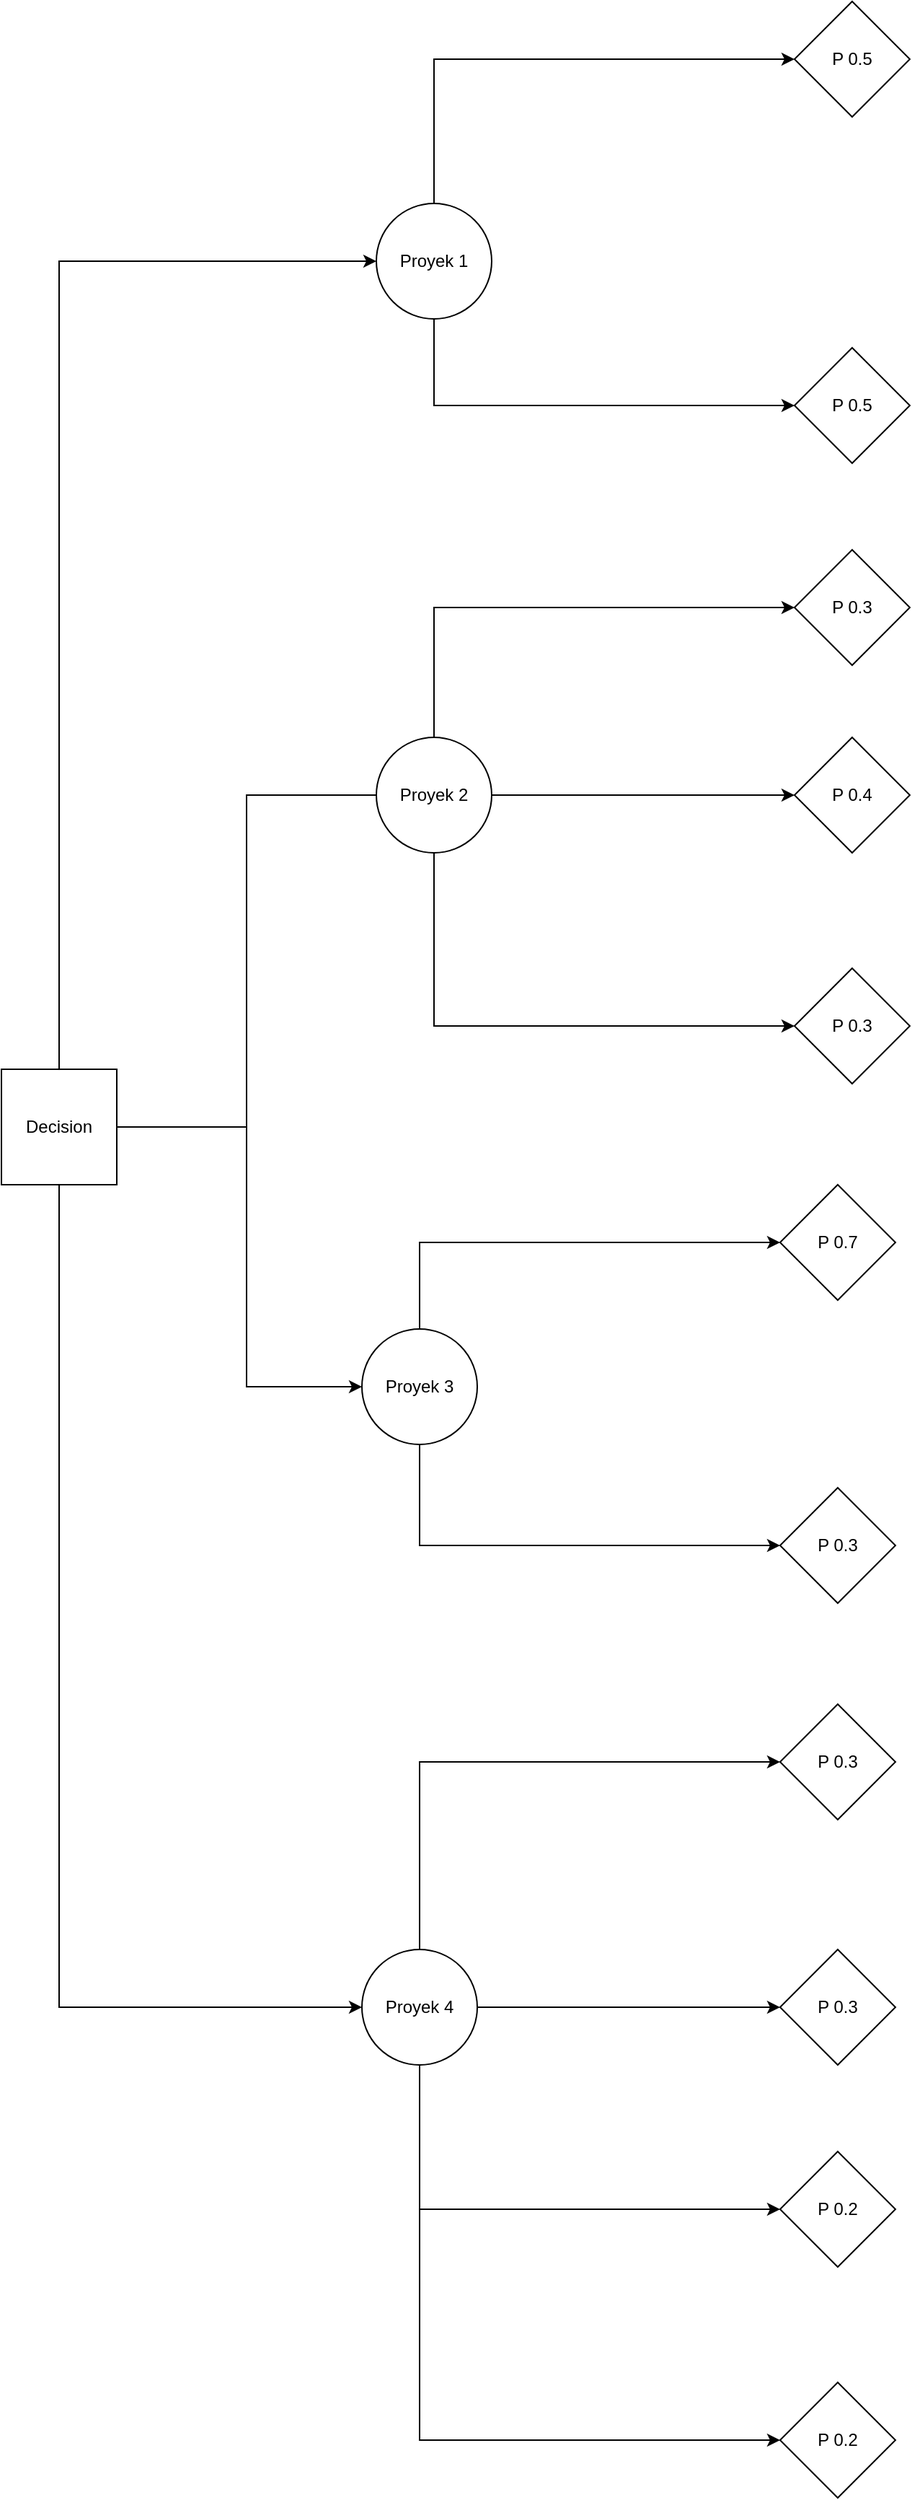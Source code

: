 <mxfile version="24.3.1" type="github">
  <diagram name="Page-1" id="g6tPxQ_hQQ2HpburPL4C">
    <mxGraphModel dx="17600" dy="9849" grid="1" gridSize="10" guides="1" tooltips="1" connect="1" arrows="1" fold="1" page="1" pageScale="1" pageWidth="827" pageHeight="1169" math="0" shadow="0">
      <root>
        <mxCell id="0" />
        <mxCell id="1" parent="0" />
        <mxCell id="LM3VT1PyNSQJY8h59Zqd-7" style="rounded=0;orthogonalLoop=1;jettySize=auto;html=1;entryX=0;entryY=0.5;entryDx=0;entryDy=0;edgeStyle=orthogonalEdgeStyle;" parent="1" source="LM3VT1PyNSQJY8h59Zqd-2" target="LM3VT1PyNSQJY8h59Zqd-6" edge="1">
          <mxGeometry relative="1" as="geometry">
            <Array as="points">
              <mxPoint x="240" y="230" />
              <mxPoint x="240" y="410" />
            </Array>
          </mxGeometry>
        </mxCell>
        <mxCell id="LM3VT1PyNSQJY8h59Zqd-10" style="edgeStyle=orthogonalEdgeStyle;rounded=0;orthogonalLoop=1;jettySize=auto;html=1;entryX=0;entryY=0.5;entryDx=0;entryDy=0;" parent="1" source="LM3VT1PyNSQJY8h59Zqd-2" target="LM3VT1PyNSQJY8h59Zqd-8" edge="1">
          <mxGeometry relative="1" as="geometry">
            <Array as="points">
              <mxPoint x="110" y="840" />
            </Array>
          </mxGeometry>
        </mxCell>
        <mxCell id="LM3VT1PyNSQJY8h59Zqd-12" value="" style="edgeStyle=orthogonalEdgeStyle;rounded=0;orthogonalLoop=1;jettySize=auto;html=1;" parent="1" source="LM3VT1PyNSQJY8h59Zqd-2" target="LM3VT1PyNSQJY8h59Zqd-11" edge="1">
          <mxGeometry relative="1" as="geometry">
            <Array as="points">
              <mxPoint x="110" y="-370" />
            </Array>
          </mxGeometry>
        </mxCell>
        <mxCell id="LM3VT1PyNSQJY8h59Zqd-2" value="Decision" style="whiteSpace=wrap;html=1;aspect=fixed;" parent="1" vertex="1">
          <mxGeometry x="70" y="190" width="80" height="80" as="geometry" />
        </mxCell>
        <mxCell id="LM3VT1PyNSQJY8h59Zqd-5" style="rounded=0;orthogonalLoop=1;jettySize=auto;html=1;exitX=0;exitY=0.5;exitDx=0;exitDy=0;endArrow=none;endFill=0;entryX=1;entryY=0.5;entryDx=0;entryDy=0;edgeStyle=orthogonalEdgeStyle;" parent="1" source="LM3VT1PyNSQJY8h59Zqd-3" target="LM3VT1PyNSQJY8h59Zqd-2" edge="1">
          <mxGeometry relative="1" as="geometry">
            <Array as="points">
              <mxPoint x="240" />
              <mxPoint x="240" y="230" />
            </Array>
          </mxGeometry>
        </mxCell>
        <mxCell id="LM3VT1PyNSQJY8h59Zqd-20" value="" style="edgeStyle=orthogonalEdgeStyle;rounded=0;orthogonalLoop=1;jettySize=auto;html=1;" parent="1" source="LM3VT1PyNSQJY8h59Zqd-3" target="LM3VT1PyNSQJY8h59Zqd-19" edge="1">
          <mxGeometry relative="1" as="geometry">
            <Array as="points">
              <mxPoint x="370" y="-130" />
            </Array>
          </mxGeometry>
        </mxCell>
        <mxCell id="LM3VT1PyNSQJY8h59Zqd-22" value="" style="edgeStyle=orthogonalEdgeStyle;rounded=0;orthogonalLoop=1;jettySize=auto;html=1;" parent="1" source="LM3VT1PyNSQJY8h59Zqd-3" target="LM3VT1PyNSQJY8h59Zqd-21" edge="1">
          <mxGeometry relative="1" as="geometry">
            <Array as="points">
              <mxPoint x="370" y="160" />
            </Array>
          </mxGeometry>
        </mxCell>
        <mxCell id="LM3VT1PyNSQJY8h59Zqd-25" value="" style="edgeStyle=orthogonalEdgeStyle;rounded=0;orthogonalLoop=1;jettySize=auto;html=1;" parent="1" source="LM3VT1PyNSQJY8h59Zqd-3" target="LM3VT1PyNSQJY8h59Zqd-24" edge="1">
          <mxGeometry relative="1" as="geometry" />
        </mxCell>
        <mxCell id="LM3VT1PyNSQJY8h59Zqd-3" value="Proyek 2" style="ellipse;whiteSpace=wrap;html=1;aspect=fixed;" parent="1" vertex="1">
          <mxGeometry x="330" y="-40" width="80" height="80" as="geometry" />
        </mxCell>
        <mxCell id="LM3VT1PyNSQJY8h59Zqd-27" value="" style="edgeStyle=orthogonalEdgeStyle;rounded=0;orthogonalLoop=1;jettySize=auto;html=1;" parent="1" source="LM3VT1PyNSQJY8h59Zqd-6" target="LM3VT1PyNSQJY8h59Zqd-26" edge="1">
          <mxGeometry relative="1" as="geometry">
            <Array as="points">
              <mxPoint x="360" y="310" />
            </Array>
          </mxGeometry>
        </mxCell>
        <mxCell id="LM3VT1PyNSQJY8h59Zqd-29" value="" style="edgeStyle=orthogonalEdgeStyle;rounded=0;orthogonalLoop=1;jettySize=auto;html=1;" parent="1" source="LM3VT1PyNSQJY8h59Zqd-6" target="LM3VT1PyNSQJY8h59Zqd-28" edge="1">
          <mxGeometry relative="1" as="geometry">
            <Array as="points">
              <mxPoint x="360" y="520" />
            </Array>
          </mxGeometry>
        </mxCell>
        <mxCell id="LM3VT1PyNSQJY8h59Zqd-6" value="Proyek 3" style="ellipse;whiteSpace=wrap;html=1;aspect=fixed;" parent="1" vertex="1">
          <mxGeometry x="320" y="370" width="80" height="80" as="geometry" />
        </mxCell>
        <mxCell id="LM3VT1PyNSQJY8h59Zqd-31" value="" style="edgeStyle=orthogonalEdgeStyle;rounded=0;orthogonalLoop=1;jettySize=auto;html=1;" parent="1" source="LM3VT1PyNSQJY8h59Zqd-8" target="LM3VT1PyNSQJY8h59Zqd-30" edge="1">
          <mxGeometry relative="1" as="geometry">
            <Array as="points">
              <mxPoint x="360" y="670" />
            </Array>
          </mxGeometry>
        </mxCell>
        <mxCell id="LM3VT1PyNSQJY8h59Zqd-33" value="" style="edgeStyle=orthogonalEdgeStyle;rounded=0;orthogonalLoop=1;jettySize=auto;html=1;" parent="1" source="LM3VT1PyNSQJY8h59Zqd-8" target="LM3VT1PyNSQJY8h59Zqd-32" edge="1">
          <mxGeometry relative="1" as="geometry">
            <Array as="points">
              <mxPoint x="360" y="840" />
            </Array>
          </mxGeometry>
        </mxCell>
        <mxCell id="LM3VT1PyNSQJY8h59Zqd-35" value="" style="edgeStyle=orthogonalEdgeStyle;rounded=0;orthogonalLoop=1;jettySize=auto;html=1;" parent="1" source="LM3VT1PyNSQJY8h59Zqd-8" target="LM3VT1PyNSQJY8h59Zqd-34" edge="1">
          <mxGeometry relative="1" as="geometry">
            <Array as="points">
              <mxPoint x="360" y="980" />
            </Array>
          </mxGeometry>
        </mxCell>
        <mxCell id="LM3VT1PyNSQJY8h59Zqd-37" value="" style="edgeStyle=orthogonalEdgeStyle;rounded=0;orthogonalLoop=1;jettySize=auto;html=1;" parent="1" source="LM3VT1PyNSQJY8h59Zqd-8" target="LM3VT1PyNSQJY8h59Zqd-36" edge="1">
          <mxGeometry relative="1" as="geometry">
            <Array as="points">
              <mxPoint x="360" y="1140" />
            </Array>
          </mxGeometry>
        </mxCell>
        <mxCell id="LM3VT1PyNSQJY8h59Zqd-8" value="Proyek 4" style="ellipse;whiteSpace=wrap;html=1;" parent="1" vertex="1">
          <mxGeometry x="320" y="800" width="80" height="80" as="geometry" />
        </mxCell>
        <mxCell id="LM3VT1PyNSQJY8h59Zqd-16" value="" style="edgeStyle=orthogonalEdgeStyle;rounded=0;orthogonalLoop=1;jettySize=auto;html=1;" parent="1" source="LM3VT1PyNSQJY8h59Zqd-11" target="LM3VT1PyNSQJY8h59Zqd-15" edge="1">
          <mxGeometry relative="1" as="geometry">
            <Array as="points">
              <mxPoint x="370" y="-510" />
            </Array>
          </mxGeometry>
        </mxCell>
        <mxCell id="LM3VT1PyNSQJY8h59Zqd-18" value="" style="edgeStyle=orthogonalEdgeStyle;rounded=0;orthogonalLoop=1;jettySize=auto;html=1;" parent="1" source="LM3VT1PyNSQJY8h59Zqd-11" target="LM3VT1PyNSQJY8h59Zqd-17" edge="1">
          <mxGeometry relative="1" as="geometry">
            <Array as="points">
              <mxPoint x="370" y="-270" />
            </Array>
          </mxGeometry>
        </mxCell>
        <mxCell id="LM3VT1PyNSQJY8h59Zqd-11" value="Proyek 1" style="ellipse;whiteSpace=wrap;html=1;" parent="1" vertex="1">
          <mxGeometry x="330" y="-410" width="80" height="80" as="geometry" />
        </mxCell>
        <mxCell id="LM3VT1PyNSQJY8h59Zqd-15" value="P 0.5" style="rhombus;whiteSpace=wrap;html=1;" parent="1" vertex="1">
          <mxGeometry x="620" y="-550" width="80" height="80" as="geometry" />
        </mxCell>
        <mxCell id="LM3VT1PyNSQJY8h59Zqd-17" value="P 0.5" style="rhombus;whiteSpace=wrap;html=1;" parent="1" vertex="1">
          <mxGeometry x="620" y="-310" width="80" height="80" as="geometry" />
        </mxCell>
        <mxCell id="LM3VT1PyNSQJY8h59Zqd-19" value="P 0.3" style="rhombus;whiteSpace=wrap;html=1;" parent="1" vertex="1">
          <mxGeometry x="620" y="-170" width="80" height="80" as="geometry" />
        </mxCell>
        <mxCell id="LM3VT1PyNSQJY8h59Zqd-21" value="P 0.3" style="rhombus;whiteSpace=wrap;html=1;" parent="1" vertex="1">
          <mxGeometry x="620" y="120" width="80" height="80" as="geometry" />
        </mxCell>
        <mxCell id="LM3VT1PyNSQJY8h59Zqd-24" value="P 0.4" style="rhombus;whiteSpace=wrap;html=1;" parent="1" vertex="1">
          <mxGeometry x="620" y="-40" width="80" height="80" as="geometry" />
        </mxCell>
        <mxCell id="LM3VT1PyNSQJY8h59Zqd-26" value="P 0.7" style="rhombus;whiteSpace=wrap;html=1;" parent="1" vertex="1">
          <mxGeometry x="610" y="270" width="80" height="80" as="geometry" />
        </mxCell>
        <mxCell id="LM3VT1PyNSQJY8h59Zqd-28" value="P 0.3" style="rhombus;whiteSpace=wrap;html=1;" parent="1" vertex="1">
          <mxGeometry x="610" y="480" width="80" height="80" as="geometry" />
        </mxCell>
        <mxCell id="LM3VT1PyNSQJY8h59Zqd-30" value="P 0.3" style="rhombus;whiteSpace=wrap;html=1;" parent="1" vertex="1">
          <mxGeometry x="610" y="630" width="80" height="80" as="geometry" />
        </mxCell>
        <mxCell id="LM3VT1PyNSQJY8h59Zqd-32" value="P 0.3" style="rhombus;whiteSpace=wrap;html=1;" parent="1" vertex="1">
          <mxGeometry x="610" y="800" width="80" height="80" as="geometry" />
        </mxCell>
        <mxCell id="LM3VT1PyNSQJY8h59Zqd-34" value="P 0.2" style="rhombus;whiteSpace=wrap;html=1;" parent="1" vertex="1">
          <mxGeometry x="610" y="940" width="80" height="80" as="geometry" />
        </mxCell>
        <mxCell id="LM3VT1PyNSQJY8h59Zqd-36" value="P 0.2" style="rhombus;whiteSpace=wrap;html=1;" parent="1" vertex="1">
          <mxGeometry x="610" y="1100" width="80" height="80" as="geometry" />
        </mxCell>
      </root>
    </mxGraphModel>
  </diagram>
</mxfile>
